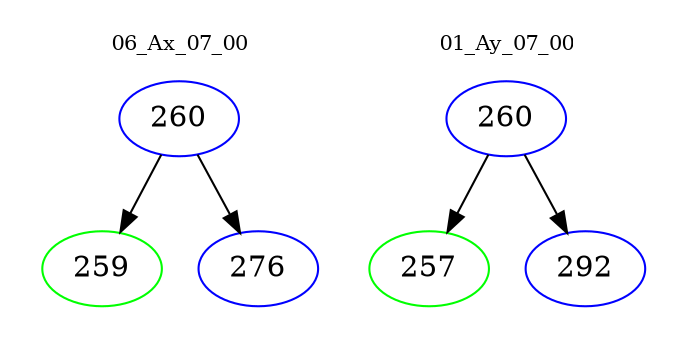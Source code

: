 digraph{
subgraph cluster_0 {
color = white
label = "06_Ax_07_00";
fontsize=10;
T0_260 [label="260", color="blue"]
T0_260 -> T0_259 [color="black"]
T0_259 [label="259", color="green"]
T0_260 -> T0_276 [color="black"]
T0_276 [label="276", color="blue"]
}
subgraph cluster_1 {
color = white
label = "01_Ay_07_00";
fontsize=10;
T1_260 [label="260", color="blue"]
T1_260 -> T1_257 [color="black"]
T1_257 [label="257", color="green"]
T1_260 -> T1_292 [color="black"]
T1_292 [label="292", color="blue"]
}
}

